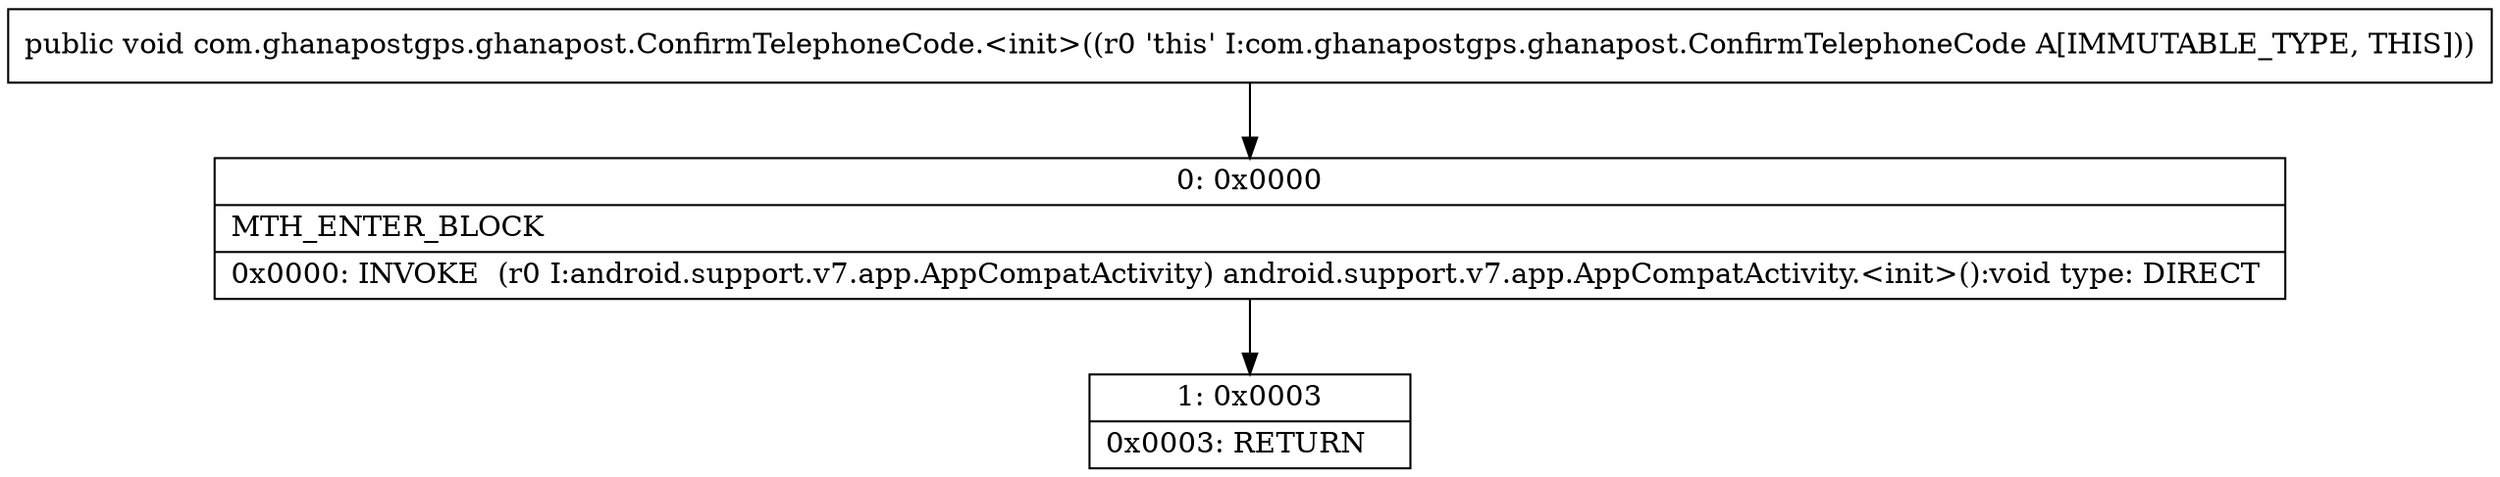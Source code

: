 digraph "CFG forcom.ghanapostgps.ghanapost.ConfirmTelephoneCode.\<init\>()V" {
Node_0 [shape=record,label="{0\:\ 0x0000|MTH_ENTER_BLOCK\l|0x0000: INVOKE  (r0 I:android.support.v7.app.AppCompatActivity) android.support.v7.app.AppCompatActivity.\<init\>():void type: DIRECT \l}"];
Node_1 [shape=record,label="{1\:\ 0x0003|0x0003: RETURN   \l}"];
MethodNode[shape=record,label="{public void com.ghanapostgps.ghanapost.ConfirmTelephoneCode.\<init\>((r0 'this' I:com.ghanapostgps.ghanapost.ConfirmTelephoneCode A[IMMUTABLE_TYPE, THIS])) }"];
MethodNode -> Node_0;
Node_0 -> Node_1;
}

